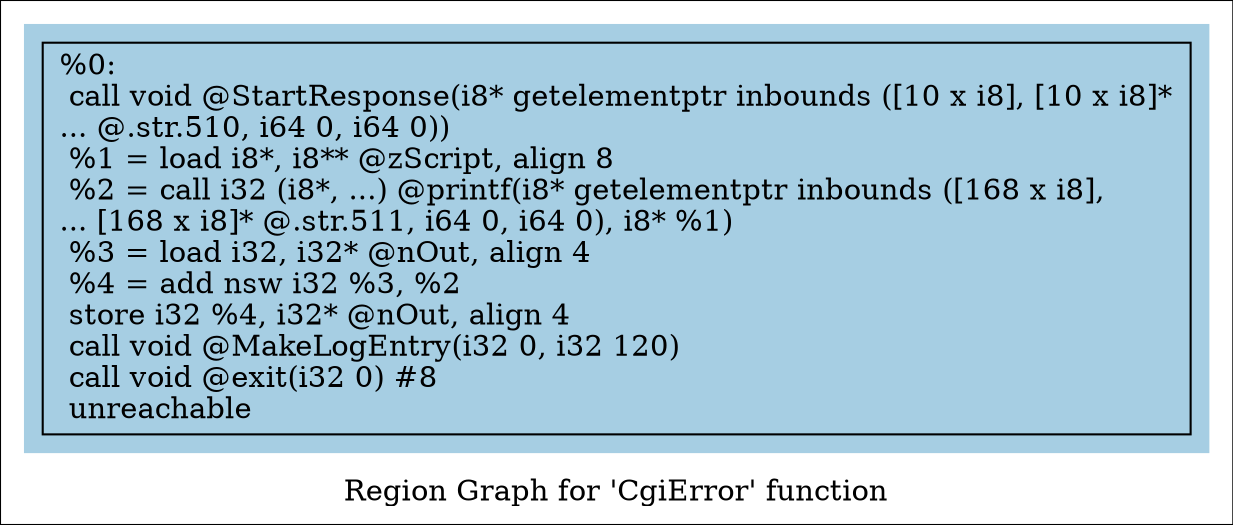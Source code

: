 digraph "Region Graph for 'CgiError' function" {
	label="Region Graph for 'CgiError' function";

	Node0xc56470 [shape=record,label="{%0:\l  call void @StartResponse(i8* getelementptr inbounds ([10 x i8], [10 x i8]*\l... @.str.510, i64 0, i64 0))\l  %1 = load i8*, i8** @zScript, align 8\l  %2 = call i32 (i8*, ...) @printf(i8* getelementptr inbounds ([168 x i8],\l... [168 x i8]* @.str.511, i64 0, i64 0), i8* %1)\l  %3 = load i32, i32* @nOut, align 4\l  %4 = add nsw i32 %3, %2\l  store i32 %4, i32* @nOut, align 4\l  call void @MakeLogEntry(i32 0, i32 120)\l  call void @exit(i32 0) #8\l  unreachable\l}"];
	colorscheme = "paired12"
        subgraph cluster_0xb475c0 {
          label = "";
          style = filled;
          color = 1
          Node0xc56470;
        }
}
